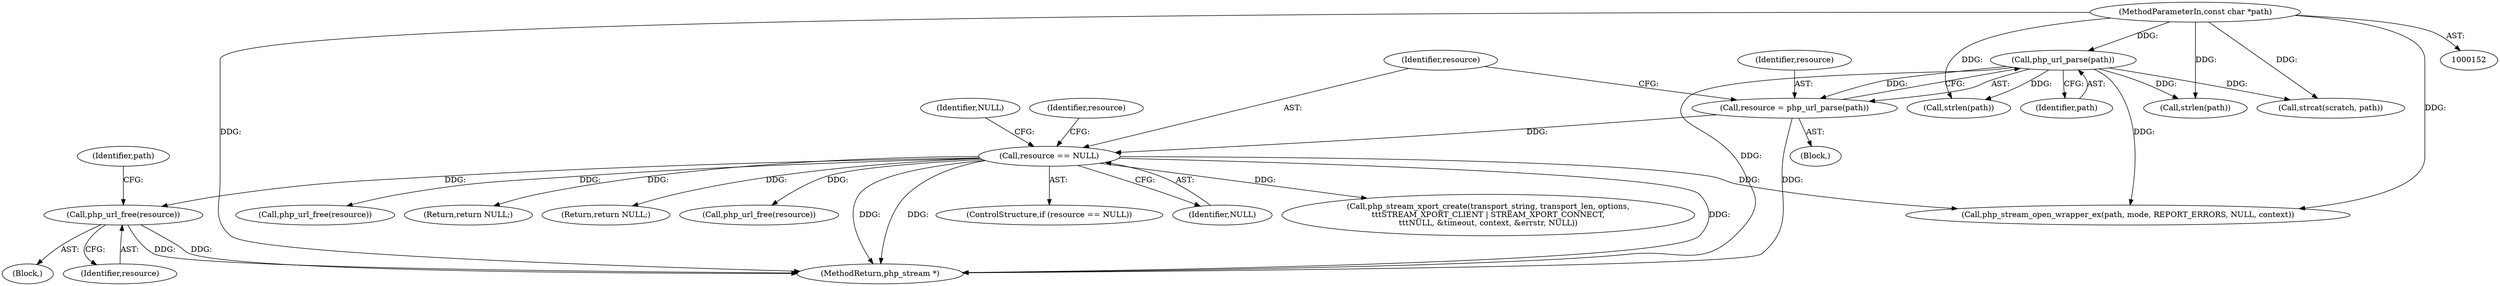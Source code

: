 digraph "0_php-src_523f230c831d7b33353203fa34aee4e92ac12bba@pointer" {
"1000356" [label="(Call,php_url_free(resource))"];
"1000306" [label="(Call,resource == NULL)"];
"1000301" [label="(Call,resource = php_url_parse(path))"];
"1000303" [label="(Call,php_url_parse(path))"];
"1000154" [label="(MethodParameterIn,const char *path)"];
"1000307" [label="(Identifier,resource)"];
"1000355" [label="(Block,)"];
"1000316" [label="(Identifier,resource)"];
"1000311" [label="(Identifier,NULL)"];
"1000360" [label="(Identifier,path)"];
"1000301" [label="(Call,resource = php_url_parse(path))"];
"1000303" [label="(Call,php_url_parse(path))"];
"1001261" [label="(Call,strlen(path))"];
"1003233" [label="(MethodReturn,php_stream *)"];
"1000305" [label="(ControlStructure,if (resource == NULL))"];
"1000359" [label="(Call,php_stream_open_wrapper_ex(path, mode, REPORT_ERRORS, NULL, context))"];
"1000161" [label="(Block,)"];
"1000308" [label="(Identifier,NULL)"];
"1001314" [label="(Call,strcat(scratch, path))"];
"1000557" [label="(Call,php_stream_xport_create(transport_string, transport_len, options,\n\t\t\tSTREAM_XPORT_CLIENT | STREAM_XPORT_CONNECT,\n\t\t\tNULL, &timeout, context, &errstr, NULL))"];
"1000304" [label="(Identifier,path)"];
"1001207" [label="(Call,strlen(path))"];
"1000154" [label="(MethodParameterIn,const char *path)"];
"1003168" [label="(Call,php_url_free(resource))"];
"1000306" [label="(Call,resource == NULL)"];
"1000357" [label="(Identifier,resource)"];
"1000356" [label="(Call,php_url_free(resource))"];
"1000394" [label="(Return,return NULL;)"];
"1000310" [label="(Return,return NULL;)"];
"1000302" [label="(Identifier,resource)"];
"1000392" [label="(Call,php_url_free(resource))"];
"1000356" -> "1000355"  [label="AST: "];
"1000356" -> "1000357"  [label="CFG: "];
"1000357" -> "1000356"  [label="AST: "];
"1000360" -> "1000356"  [label="CFG: "];
"1000356" -> "1003233"  [label="DDG: "];
"1000356" -> "1003233"  [label="DDG: "];
"1000306" -> "1000356"  [label="DDG: "];
"1000306" -> "1000305"  [label="AST: "];
"1000306" -> "1000308"  [label="CFG: "];
"1000307" -> "1000306"  [label="AST: "];
"1000308" -> "1000306"  [label="AST: "];
"1000311" -> "1000306"  [label="CFG: "];
"1000316" -> "1000306"  [label="CFG: "];
"1000306" -> "1003233"  [label="DDG: "];
"1000306" -> "1003233"  [label="DDG: "];
"1000306" -> "1003233"  [label="DDG: "];
"1000301" -> "1000306"  [label="DDG: "];
"1000306" -> "1000310"  [label="DDG: "];
"1000306" -> "1000359"  [label="DDG: "];
"1000306" -> "1000392"  [label="DDG: "];
"1000306" -> "1000394"  [label="DDG: "];
"1000306" -> "1000557"  [label="DDG: "];
"1000306" -> "1003168"  [label="DDG: "];
"1000301" -> "1000161"  [label="AST: "];
"1000301" -> "1000303"  [label="CFG: "];
"1000302" -> "1000301"  [label="AST: "];
"1000303" -> "1000301"  [label="AST: "];
"1000307" -> "1000301"  [label="CFG: "];
"1000301" -> "1003233"  [label="DDG: "];
"1000303" -> "1000301"  [label="DDG: "];
"1000303" -> "1000304"  [label="CFG: "];
"1000304" -> "1000303"  [label="AST: "];
"1000303" -> "1003233"  [label="DDG: "];
"1000154" -> "1000303"  [label="DDG: "];
"1000303" -> "1000359"  [label="DDG: "];
"1000303" -> "1001207"  [label="DDG: "];
"1000303" -> "1001261"  [label="DDG: "];
"1000303" -> "1001314"  [label="DDG: "];
"1000154" -> "1000152"  [label="AST: "];
"1000154" -> "1003233"  [label="DDG: "];
"1000154" -> "1000359"  [label="DDG: "];
"1000154" -> "1001207"  [label="DDG: "];
"1000154" -> "1001261"  [label="DDG: "];
"1000154" -> "1001314"  [label="DDG: "];
}
